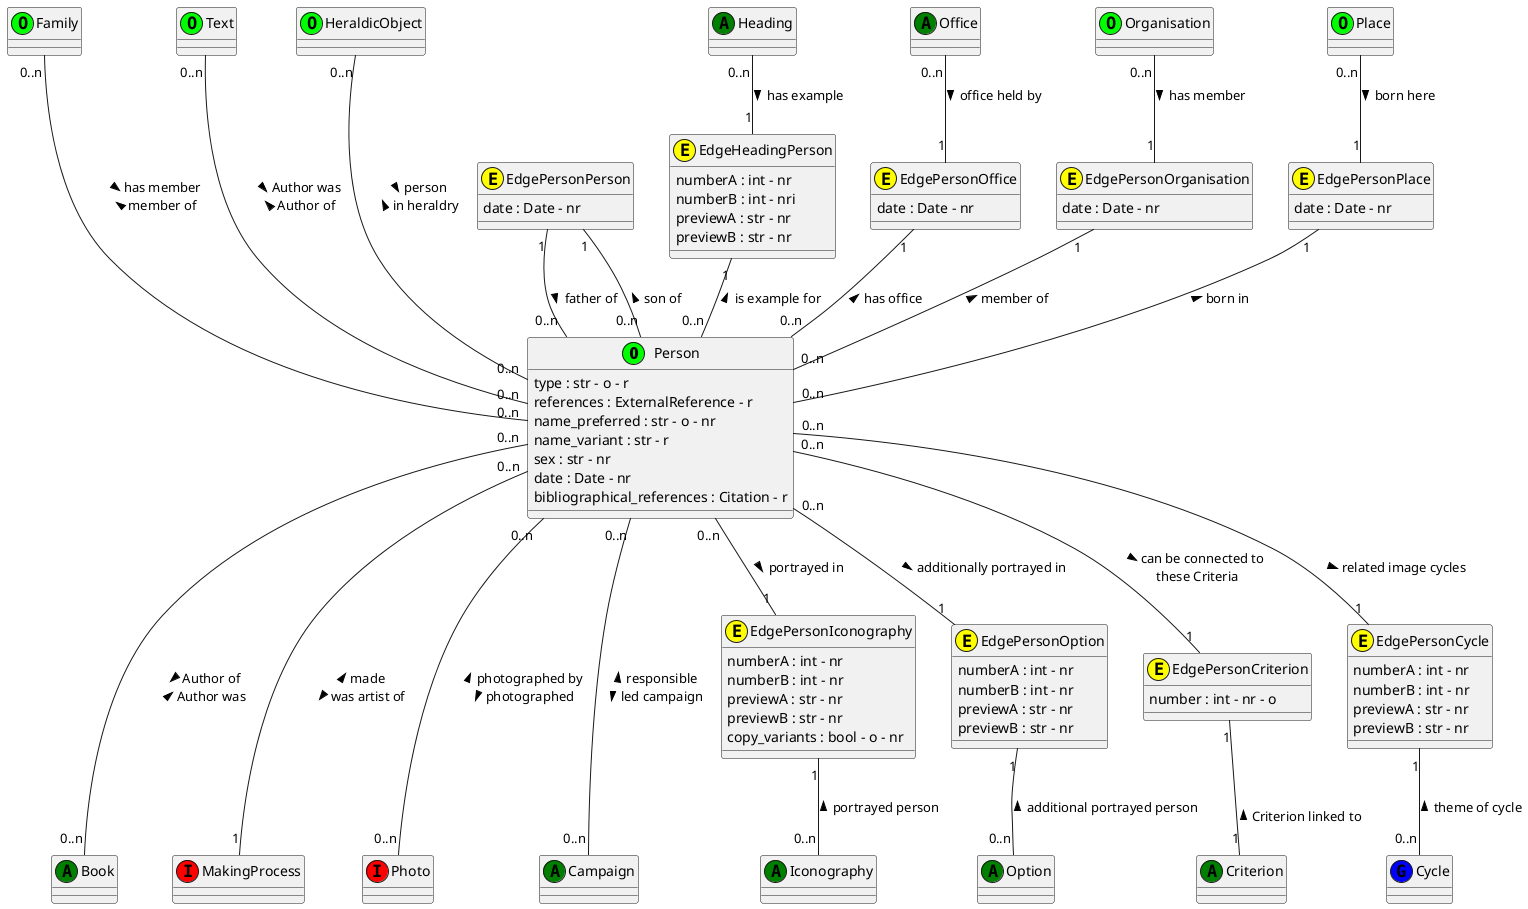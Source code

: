 @startuml Person
class Person <<(O,lime)>>
Person : type : str - o - r
Person : references : ExternalReference - r
Person : name_preferred : str - o - nr
Person : name_variant : str - r
Person : sex : str - nr
Person : date : Date - nr
Person : bibliographical_references : Citation - r


class Family <<(O,lime)>>

class Office <<(A,green)>>

class Organisation <<(O,lime)>>

class Place <<(O,lime)>>

class Iconography <<(A,green)>>

class Option <<(A,green)>>
    
class Criterion <<(A,green)>>

class Cycle <<(G,blue)>>

class Text <<(O,lime)>>

class HeraldicObject <<(O,lime)>>

class Book <<(A,green)>>

class Heading <<(A,green)>>

class MakingProcess <<(I,red)>>

class Photo <<(I,red)>>

class Campaign <<(A,green)>>

class EdgePersonPerson <<(E,yellow)>>
EdgePersonPerson : date : Date - nr

class EdgeHeadingPerson  <<(E,yellow)>>
EdgeHeadingPerson : numberA : int - nr
EdgeHeadingPerson : numberB : int - nri
EdgeHeadingPerson : previewA : str - nr
EdgeHeadingPerson : previewB : str - nr

class EdgePersonOffice <<(E,yellow)>>
EdgePersonOffice : date : Date - nr

class EdgePersonOrganisation <<(E,yellow)>>
EdgePersonOrganisation : date : Date - nr

class EdgePersonPlace <<(E,yellow)>>
EdgePersonPlace : date : Date - nr

class EdgePersonIconography <<(E,yellow)>>
EdgePersonIconography : numberA : int - nr
EdgePersonIconography : numberB : int - nr
EdgePersonIconography : previewA : str - nr
EdgePersonIconography : previewB : str - nr

class EdgePersonOption <<(E,yellow)>>
EdgePersonOption : numberA : int - nr
EdgePersonOption : numberB : int - nr
EdgePersonOption : previewA : str - nr
EdgePersonOption : previewB : str - nr
EdgePersonIconography : copy_variants : bool - o - nr

class EdgePersonCriterion <<(E,yellow)>>
EdgePersonCriterion : number : int - nr - o 

class EdgePersonCycle <<(E,yellow)>>
EdgePersonCycle : numberA : int - nr
EdgePersonCycle : numberB : int - nr
EdgePersonCycle : previewA : str - nr
EdgePersonCycle : previewB : str - nr

EdgePersonPerson "1" -- "0..n" Person : father of >
EdgePersonPerson "1" -- "0..n" Person : son of <

Heading "0..n" -- "1" EdgeHeadingPerson : > has example
EdgeHeadingPerson "1" -- "0..n" Person :  is example for <

Family "0..n" --- "0..n" Person : > has member \n member of <

Office "0..n" -- "1" EdgePersonOffice : office held by >
EdgePersonOffice "1" -- "0..n" Person :  has office <

Organisation "0..n" -- "1" EdgePersonOrganisation : has member >
EdgePersonOrganisation "1" -- "0..n" Person : member of <

Place "0..n" -- "1" EdgePersonPlace : born here >
EdgePersonPlace "1" -- "0..n" Person : born in  <

HeraldicObject "0..n" --- "0..n" Person: > person \n in heraldry <

Person "0..n" -- "1" EdgePersonIconography : portrayed in >
EdgePersonIconography "1" -- "0..n" Iconography : portrayed person <

Person "0..n" -- "1" EdgePersonOption : additionally portrayed in >
EdgePersonOption "1" -- "0..n" Option : additional portrayed person <

Person "0..n" -- "1" EdgePersonCriterion : > can be connected to \n these Criteria 
EdgePersonCriterion "1" -- "1" Criterion : \n Criterion linked to <

Person "0..n" -- "1" EdgePersonCycle : related image cycles >
EdgePersonCycle "1" -- "0..n" Cycle : theme of cycle <

Text "0..n" --- "0..n" Person : > Author was \n Author of < 

Person "0..n" --- "0..n" Book : > Author of \n Author was < 

Person "0..n" --- "1" MakingProcess : < made \n was artist of >

Person "0..n" --- "0..n" Photo : < photographed by \n photographed >

Person "0..n" --- "0..n" Campaign : < responsible \n led campaign >

@enduml 
